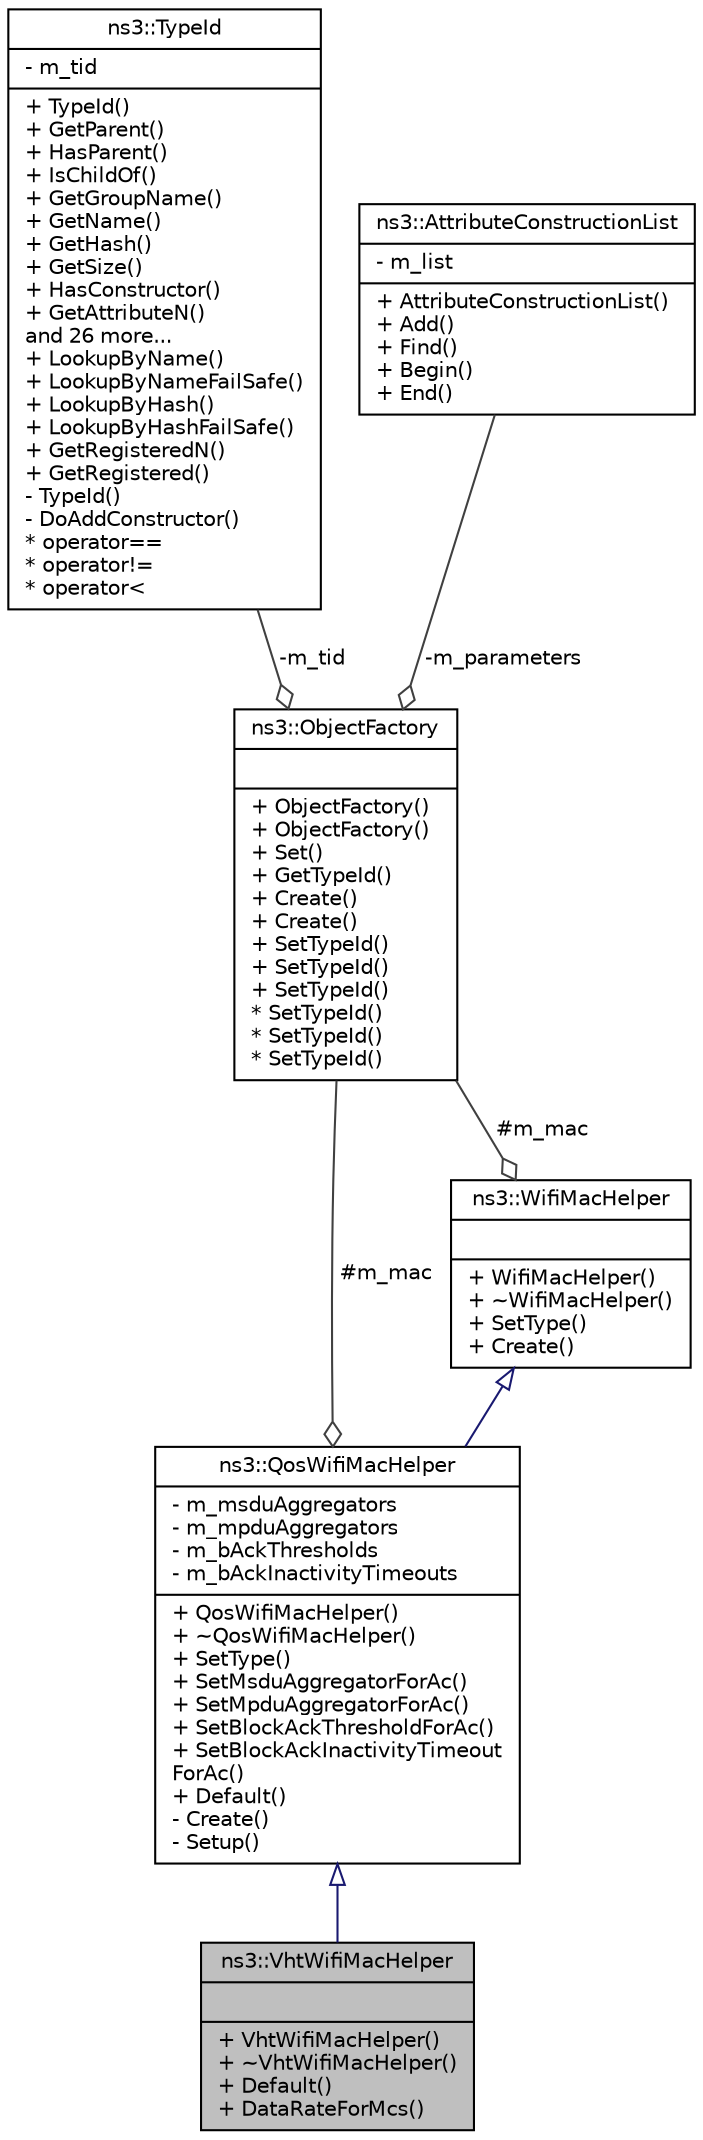 digraph "ns3::VhtWifiMacHelper"
{
  edge [fontname="Helvetica",fontsize="10",labelfontname="Helvetica",labelfontsize="10"];
  node [fontname="Helvetica",fontsize="10",shape=record];
  Node1 [label="{ns3::VhtWifiMacHelper\n||+ VhtWifiMacHelper()\l+ ~VhtWifiMacHelper()\l+ Default()\l+ DataRateForMcs()\l}",height=0.2,width=0.4,color="black", fillcolor="grey75", style="filled", fontcolor="black"];
  Node2 -> Node1 [dir="back",color="midnightblue",fontsize="10",style="solid",arrowtail="onormal"];
  Node2 [label="{ns3::QosWifiMacHelper\n|- m_msduAggregators\l- m_mpduAggregators\l- m_bAckThresholds\l- m_bAckInactivityTimeouts\l|+ QosWifiMacHelper()\l+ ~QosWifiMacHelper()\l+ SetType()\l+ SetMsduAggregatorForAc()\l+ SetMpduAggregatorForAc()\l+ SetBlockAckThresholdForAc()\l+ SetBlockAckInactivityTimeout\lForAc()\l+ Default()\l- Create()\l- Setup()\l}",height=0.2,width=0.4,color="black", fillcolor="white", style="filled",URL="$de/d2d/classns3_1_1QosWifiMacHelper.html",tooltip="create QoS-enabled MAC layers for a ns3::WifiNetDevice. "];
  Node3 -> Node2 [dir="back",color="midnightblue",fontsize="10",style="solid",arrowtail="onormal"];
  Node3 [label="{ns3::WifiMacHelper\n||+ WifiMacHelper()\l+ ~WifiMacHelper()\l+ SetType()\l+ Create()\l}",height=0.2,width=0.4,color="black", fillcolor="white", style="filled",URL="$d7/df0/classns3_1_1WifiMacHelper.html",tooltip="create MAC layers for a ns3::WifiNetDevice. "];
  Node4 -> Node3 [color="grey25",fontsize="10",style="solid",label=" #m_mac" ,arrowhead="odiamond"];
  Node4 [label="{ns3::ObjectFactory\n||+ ObjectFactory()\l+ ObjectFactory()\l+ Set()\l+ GetTypeId()\l+ Create()\l+ Create()\l+ SetTypeId()\l+ SetTypeId()\l+ SetTypeId()\l* SetTypeId()\l* SetTypeId()\l* SetTypeId()\l}",height=0.2,width=0.4,color="black", fillcolor="white", style="filled",URL="$d5/d0d/classns3_1_1ObjectFactory.html",tooltip="Instantiate subclasses of ns3::Object. "];
  Node5 -> Node4 [color="grey25",fontsize="10",style="solid",label=" -m_tid" ,arrowhead="odiamond"];
  Node5 [label="{ns3::TypeId\n|- m_tid\l|+ TypeId()\l+ GetParent()\l+ HasParent()\l+ IsChildOf()\l+ GetGroupName()\l+ GetName()\l+ GetHash()\l+ GetSize()\l+ HasConstructor()\l+ GetAttributeN()\land 26 more...\l+ LookupByName()\l+ LookupByNameFailSafe()\l+ LookupByHash()\l+ LookupByHashFailSafe()\l+ GetRegisteredN()\l+ GetRegistered()\l- TypeId()\l- DoAddConstructor()\l* operator==\l* operator!=\l* operator\<\l}",height=0.2,width=0.4,color="black", fillcolor="white", style="filled",URL="$d6/d11/classns3_1_1TypeId.html",tooltip="a unique identifier for an interface. "];
  Node6 -> Node4 [color="grey25",fontsize="10",style="solid",label=" -m_parameters" ,arrowhead="odiamond"];
  Node6 [label="{ns3::AttributeConstructionList\n|- m_list\l|+ AttributeConstructionList()\l+ Add()\l+ Find()\l+ Begin()\l+ End()\l}",height=0.2,width=0.4,color="black", fillcolor="white", style="filled",URL="$d3/df3/classns3_1_1AttributeConstructionList.html"];
  Node4 -> Node2 [color="grey25",fontsize="10",style="solid",label=" #m_mac" ,arrowhead="odiamond"];
}
